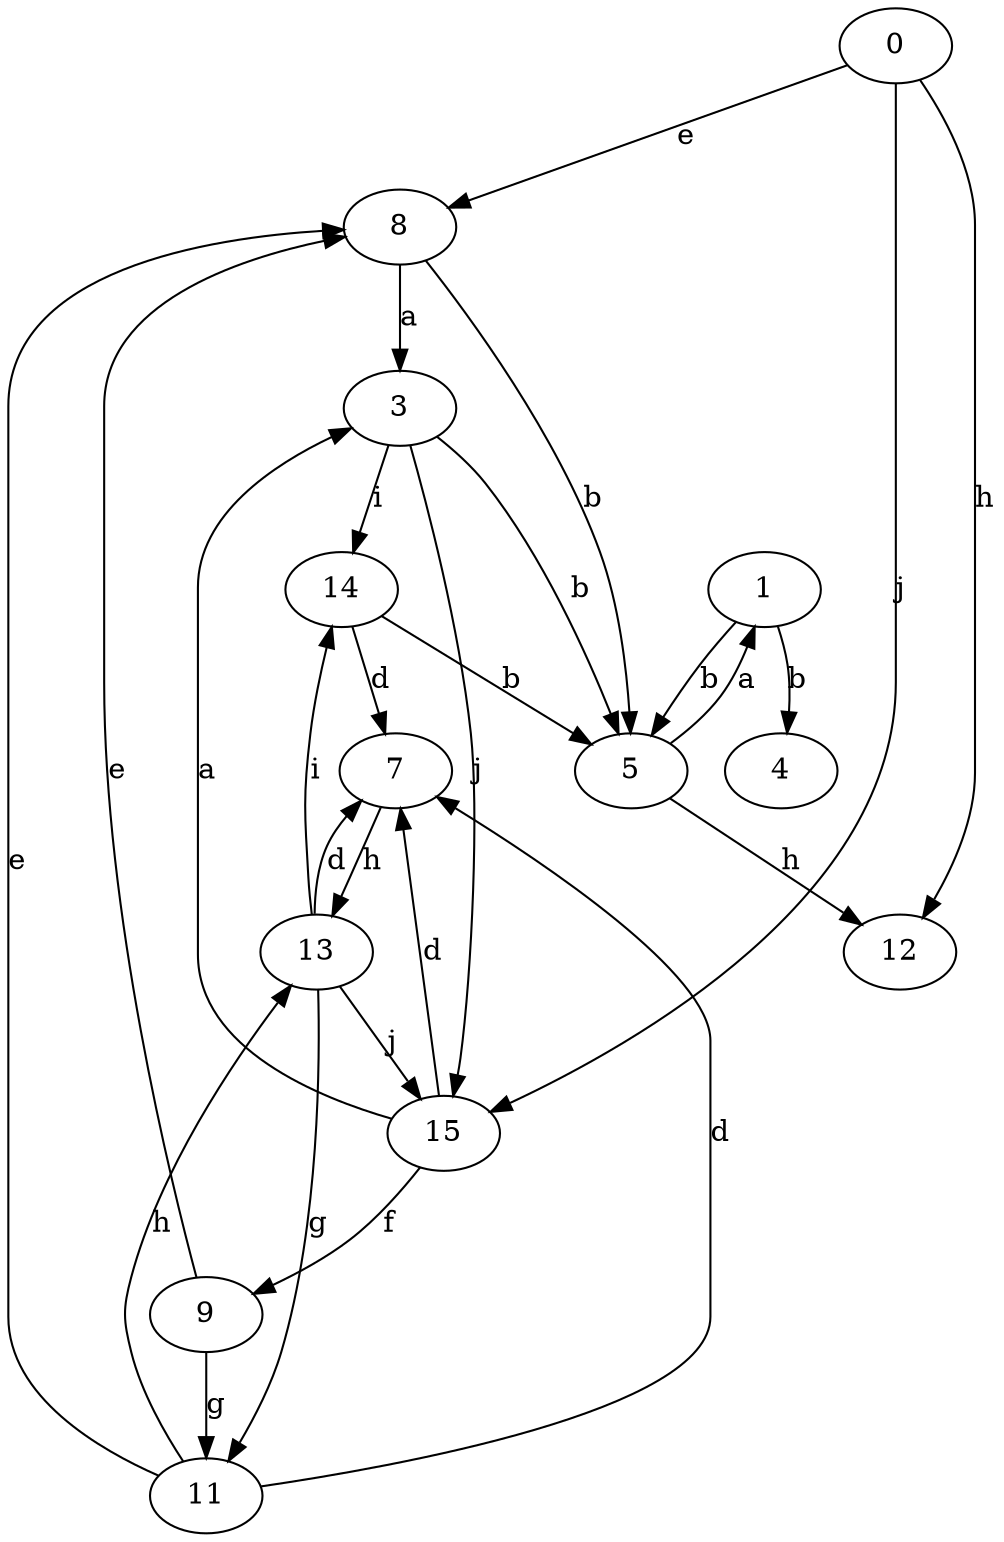 strict digraph  {
1;
3;
4;
5;
7;
0;
8;
9;
11;
12;
13;
14;
15;
1 -> 4  [label=b];
1 -> 5  [label=b];
3 -> 5  [label=b];
3 -> 14  [label=i];
3 -> 15  [label=j];
5 -> 1  [label=a];
5 -> 12  [label=h];
7 -> 13  [label=h];
0 -> 8  [label=e];
0 -> 12  [label=h];
0 -> 15  [label=j];
8 -> 3  [label=a];
8 -> 5  [label=b];
9 -> 8  [label=e];
9 -> 11  [label=g];
11 -> 7  [label=d];
11 -> 8  [label=e];
11 -> 13  [label=h];
13 -> 7  [label=d];
13 -> 11  [label=g];
13 -> 14  [label=i];
13 -> 15  [label=j];
14 -> 5  [label=b];
14 -> 7  [label=d];
15 -> 3  [label=a];
15 -> 7  [label=d];
15 -> 9  [label=f];
}
